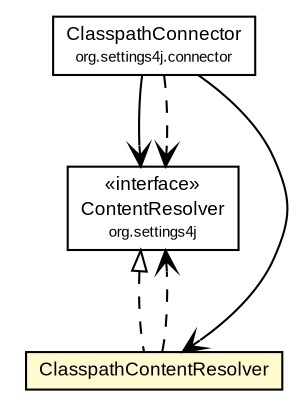 #!/usr/local/bin/dot
#
# Class diagram 
# Generated by UmlGraph version 4.6 (http://www.spinellis.gr/sw/umlgraph)
#

digraph G {
	edge [fontname="arial",fontsize=10,labelfontname="arial",labelfontsize=10];
	node [fontname="arial",fontsize=10,shape=plaintext];
	// org.settings4j.connector.ClasspathConnector
	c2285 [label=<<table border="0" cellborder="1" cellspacing="0" cellpadding="2" port="p" href="../connector/ClasspathConnector.html">
		<tr><td><table border="0" cellspacing="0" cellpadding="1">
			<tr><td> ClasspathConnector </td></tr>
			<tr><td><font point-size="7.0"> org.settings4j.connector </font></td></tr>
		</table></td></tr>
		</table>>, fontname="arial", fontcolor="black", fontsize=9.0];
	// org.settings4j.ContentResolver
	c2302 [label=<<table border="0" cellborder="1" cellspacing="0" cellpadding="2" port="p" href="../ContentResolver.html">
		<tr><td><table border="0" cellspacing="0" cellpadding="1">
			<tr><td> &laquo;interface&raquo; </td></tr>
			<tr><td> ContentResolver </td></tr>
			<tr><td><font point-size="7.0"> org.settings4j </font></td></tr>
		</table></td></tr>
		</table>>, fontname="arial", fontcolor="black", fontsize=9.0];
	// org.settings4j.contentresolver.ClasspathContentResolver
	c2308 [label=<<table border="0" cellborder="1" cellspacing="0" cellpadding="2" port="p" bgcolor="lemonChiffon" href="./ClasspathContentResolver.html">
		<tr><td><table border="0" cellspacing="0" cellpadding="1">
			<tr><td> ClasspathContentResolver </td></tr>
		</table></td></tr>
		</table>>, fontname="arial", fontcolor="black", fontsize=9.0];
	//org.settings4j.contentresolver.ClasspathContentResolver implements org.settings4j.ContentResolver
	c2302:p -> c2308:p [dir=back,arrowtail=empty,style=dashed];
	// org.settings4j.connector.ClasspathConnector NAVASSOC org.settings4j.contentresolver.ClasspathContentResolver
	c2285:p -> c2308:p [taillabel="", label="", headlabel="", fontname="arial", fontcolor="black", fontsize=10.0, color="black", arrowhead=open];
	// org.settings4j.connector.ClasspathConnector NAVASSOC org.settings4j.ContentResolver
	c2285:p -> c2302:p [taillabel="", label="", headlabel="", fontname="arial", fontcolor="black", fontsize=10.0, color="black", arrowhead=open];
	// org.settings4j.connector.ClasspathConnector DEPEND org.settings4j.ContentResolver
	c2285:p -> c2302:p [taillabel="", label="", headlabel="", fontname="arial", fontcolor="black", fontsize=10.0, color="black", arrowhead=open, style=dashed];
	// org.settings4j.contentresolver.ClasspathContentResolver DEPEND org.settings4j.ContentResolver
	c2308:p -> c2302:p [taillabel="", label="", headlabel="", fontname="arial", fontcolor="black", fontsize=10.0, color="black", arrowhead=open, style=dashed];
}

